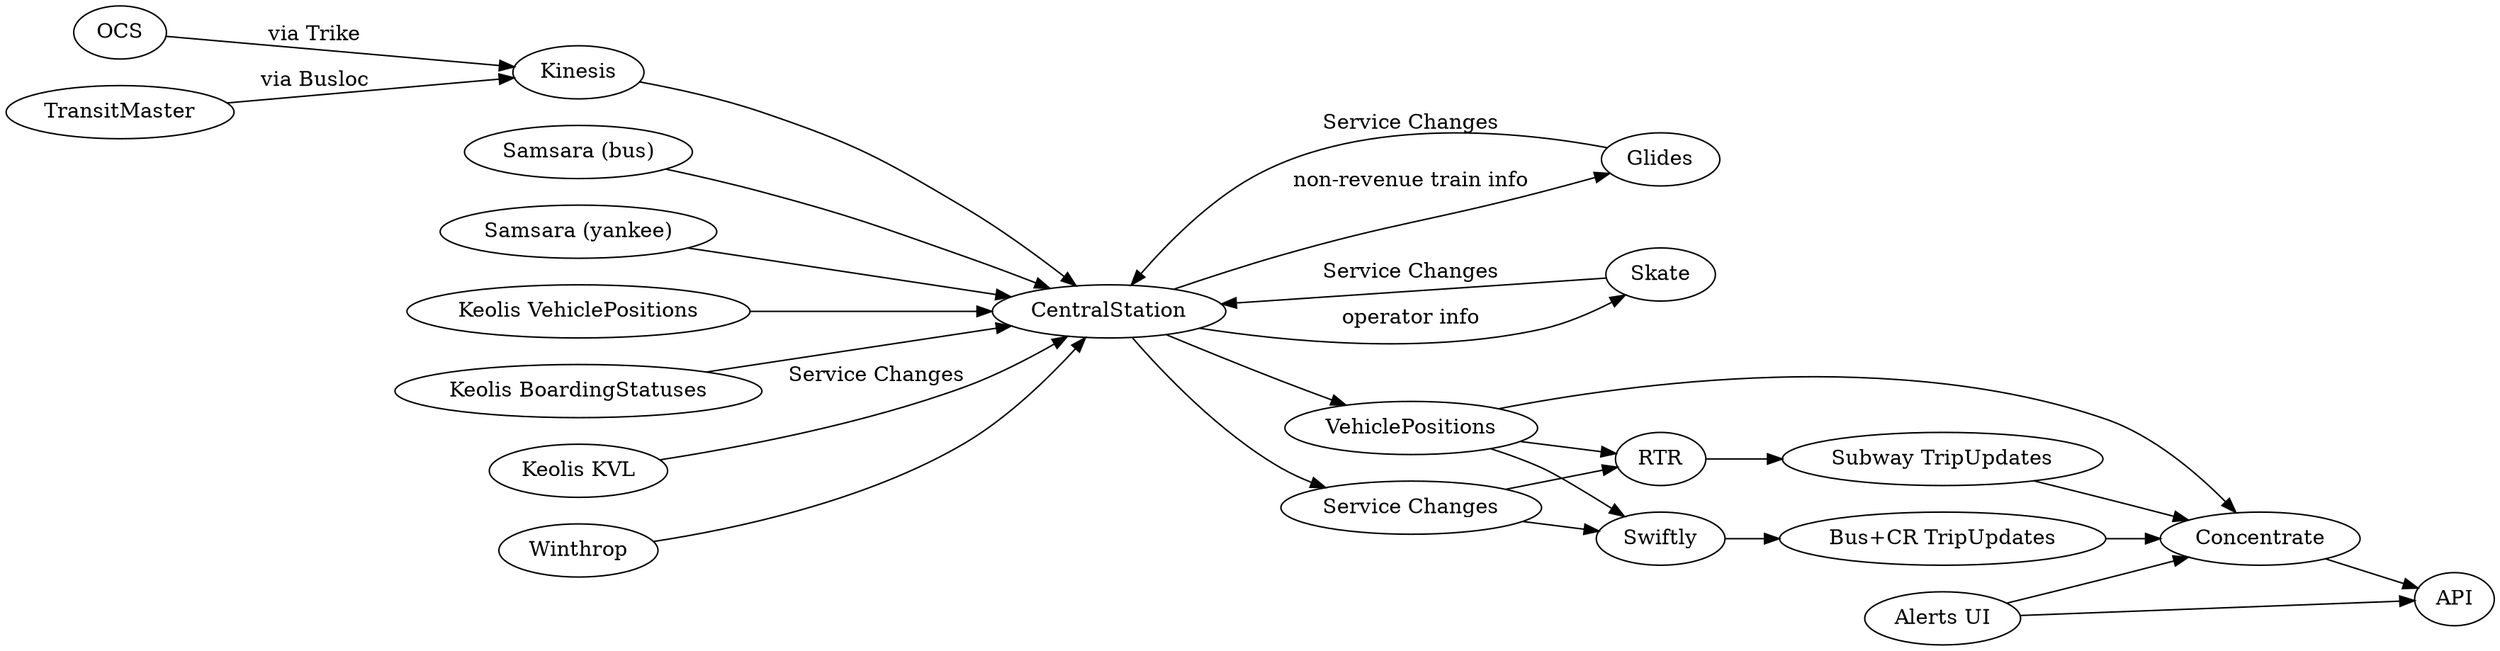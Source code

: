 digraph G {
  rankdir="LR";

  "OCS"-> "Kinesis" [label="via Trike"];
  "Kinesis" -> "CentralStation";

  "TransitMaster" -> "Kinesis" [label="via Busloc"];
  "Samsara (bus)" -> "CentralStation";
  "Samsara (yankee)" -> "CentralStation";

  "Keolis VehiclePositions" -> "CentralStation";
  "Keolis BoardingStatuses" -> "CentralStation";

  "Glides" -> "CentralStation" [label="Service Changes"]
  "Skate" -> "CentralStation" [label="Service Changes"]
  "Keolis KVL" -> "CentralStation" [label="Service Changes"]
  "Winthrop" -> "CentralStation"

  "CentralStation" -> "VehiclePositions"
  "CentralStation" -> "Service Changes"
  "VehiclePositions" -> "RTR"
  "Service Changes" -> "RTR"
  "VehiclePositions" -> "Swiftly"
  "Service Changes" -> "Swiftly"

  "RTR" -> "Subway TripUpdates" -> "Concentrate";
  "Swiftly"-> "Bus+CR TripUpdates" -> "Concentrate";
  "VehiclePositions" -> "Concentrate";


  "CentralStation" -> "Glides" [label="non-revenue train info"]
  "CentralStation" -> "Skate" [label="operator info"]

  "Alerts UI" -> "Concentrate"
  "Concentrate" -> "API"
  "Alerts UI" -> "API"

  { rank=same; "Glides" "Skate" "RTR" "Swiftly"}
}

